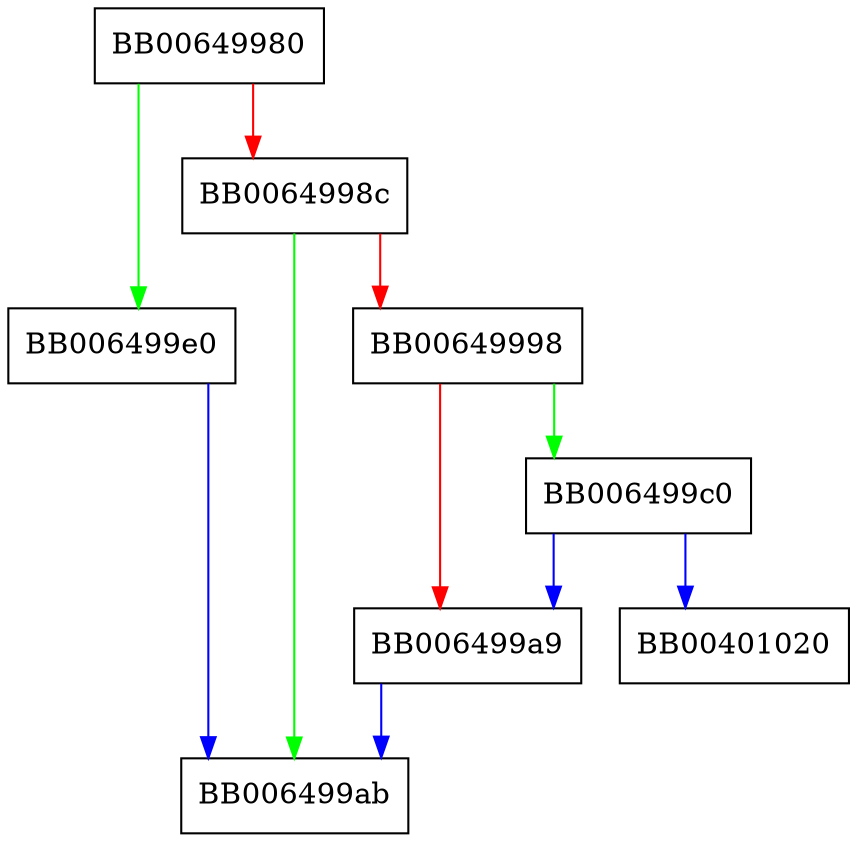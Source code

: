 digraph OPENSSL_sk_shift {
  node [shape="box"];
  graph [splines=ortho];
  BB00649980 -> BB006499e0 [color="green"];
  BB00649980 -> BB0064998c [color="red"];
  BB0064998c -> BB006499ab [color="green"];
  BB0064998c -> BB00649998 [color="red"];
  BB00649998 -> BB006499c0 [color="green"];
  BB00649998 -> BB006499a9 [color="red"];
  BB006499a9 -> BB006499ab [color="blue"];
  BB006499c0 -> BB00401020 [color="blue"];
  BB006499c0 -> BB006499a9 [color="blue"];
  BB006499e0 -> BB006499ab [color="blue"];
}